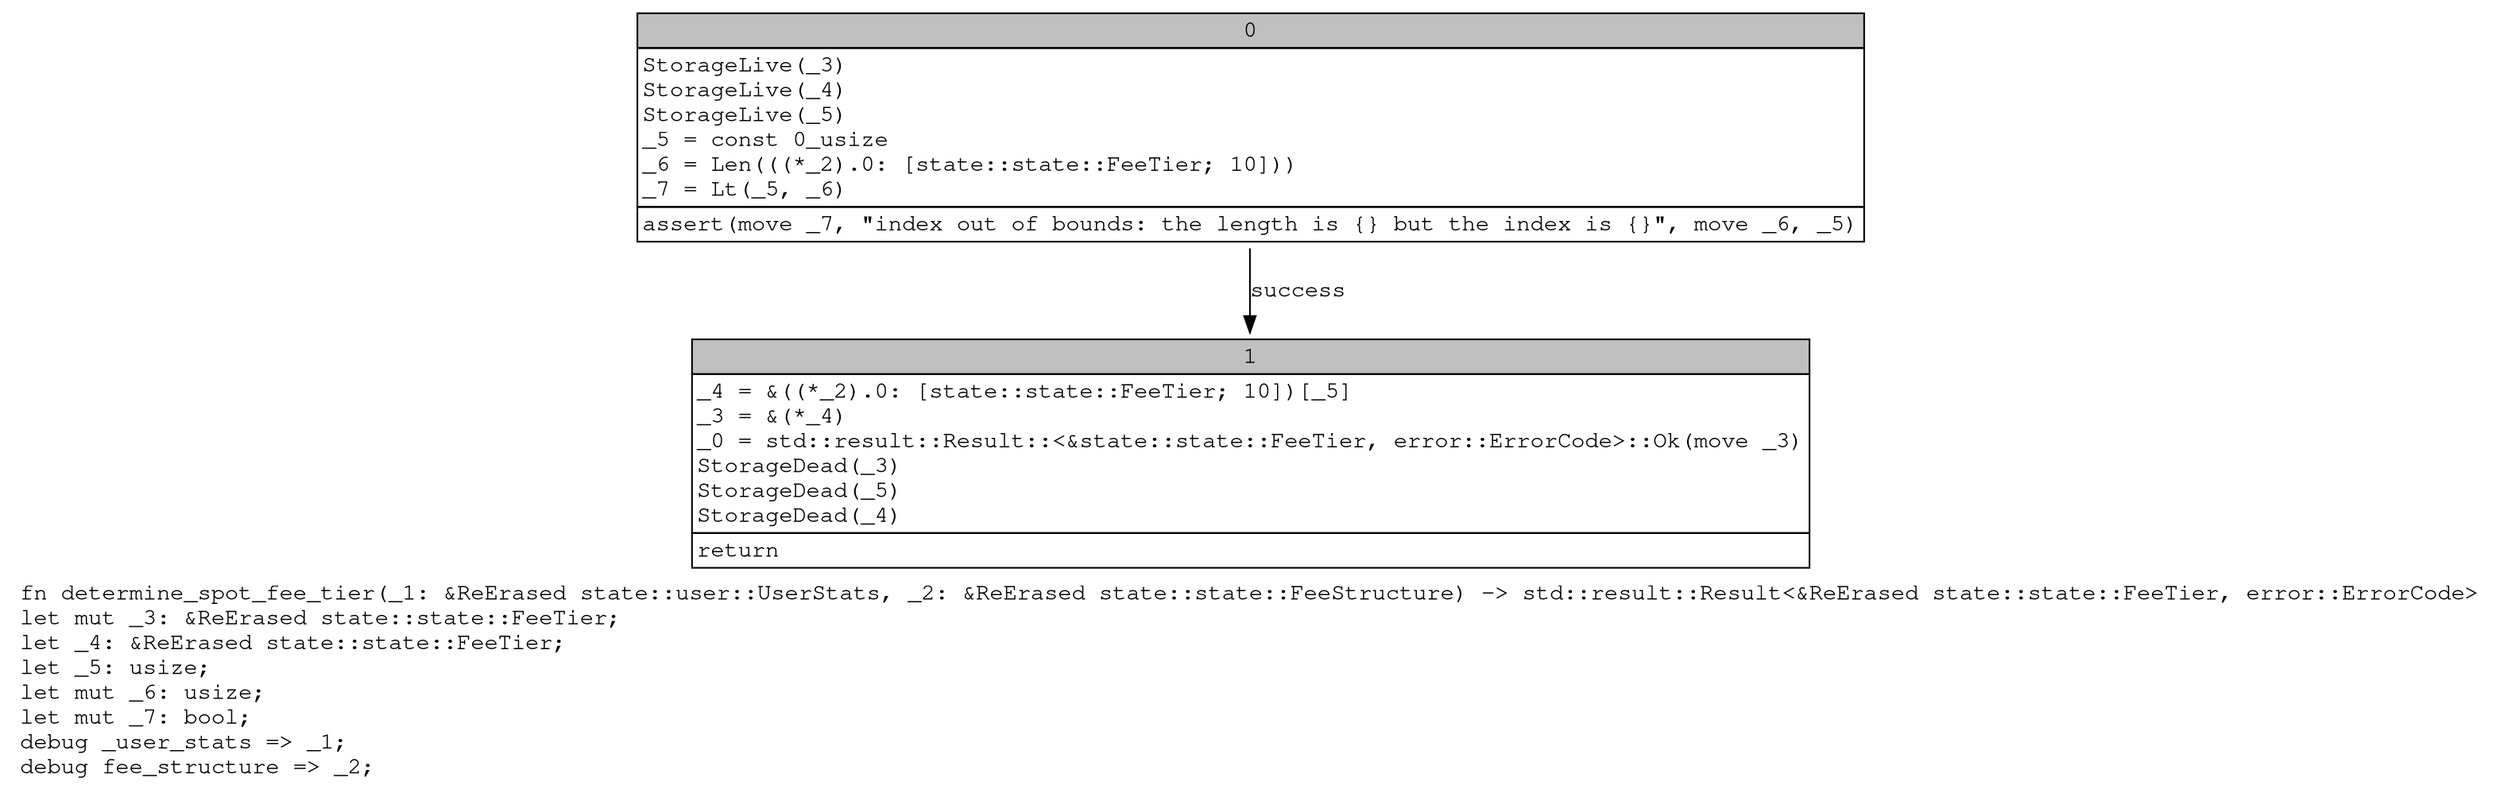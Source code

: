 digraph Mir_0_2241 {
    graph [fontname="Courier, monospace"];
    node [fontname="Courier, monospace"];
    edge [fontname="Courier, monospace"];
    label=<fn determine_spot_fee_tier(_1: &amp;ReErased state::user::UserStats, _2: &amp;ReErased state::state::FeeStructure) -&gt; std::result::Result&lt;&amp;ReErased state::state::FeeTier, error::ErrorCode&gt;<br align="left"/>let mut _3: &amp;ReErased state::state::FeeTier;<br align="left"/>let _4: &amp;ReErased state::state::FeeTier;<br align="left"/>let _5: usize;<br align="left"/>let mut _6: usize;<br align="left"/>let mut _7: bool;<br align="left"/>debug _user_stats =&gt; _1;<br align="left"/>debug fee_structure =&gt; _2;<br align="left"/>>;
    bb0__0_2241 [shape="none", label=<<table border="0" cellborder="1" cellspacing="0"><tr><td bgcolor="gray" align="center" colspan="1">0</td></tr><tr><td align="left" balign="left">StorageLive(_3)<br/>StorageLive(_4)<br/>StorageLive(_5)<br/>_5 = const 0_usize<br/>_6 = Len(((*_2).0: [state::state::FeeTier; 10]))<br/>_7 = Lt(_5, _6)<br/></td></tr><tr><td align="left">assert(move _7, &quot;index out of bounds: the length is {} but the index is {}&quot;, move _6, _5)</td></tr></table>>];
    bb1__0_2241 [shape="none", label=<<table border="0" cellborder="1" cellspacing="0"><tr><td bgcolor="gray" align="center" colspan="1">1</td></tr><tr><td align="left" balign="left">_4 = &amp;((*_2).0: [state::state::FeeTier; 10])[_5]<br/>_3 = &amp;(*_4)<br/>_0 = std::result::Result::&lt;&amp;state::state::FeeTier, error::ErrorCode&gt;::Ok(move _3)<br/>StorageDead(_3)<br/>StorageDead(_5)<br/>StorageDead(_4)<br/></td></tr><tr><td align="left">return</td></tr></table>>];
    bb0__0_2241 -> bb1__0_2241 [label="success"];
}
